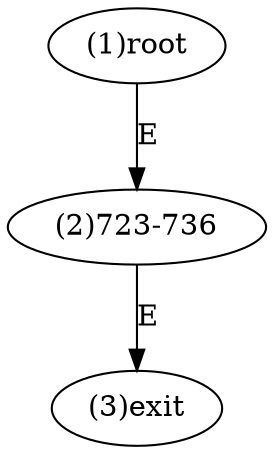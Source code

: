 digraph "" { 
1[ label="(1)root"];
2[ label="(2)723-736"];
3[ label="(3)exit"];
1->2[ label="E"];
2->3[ label="E"];
}